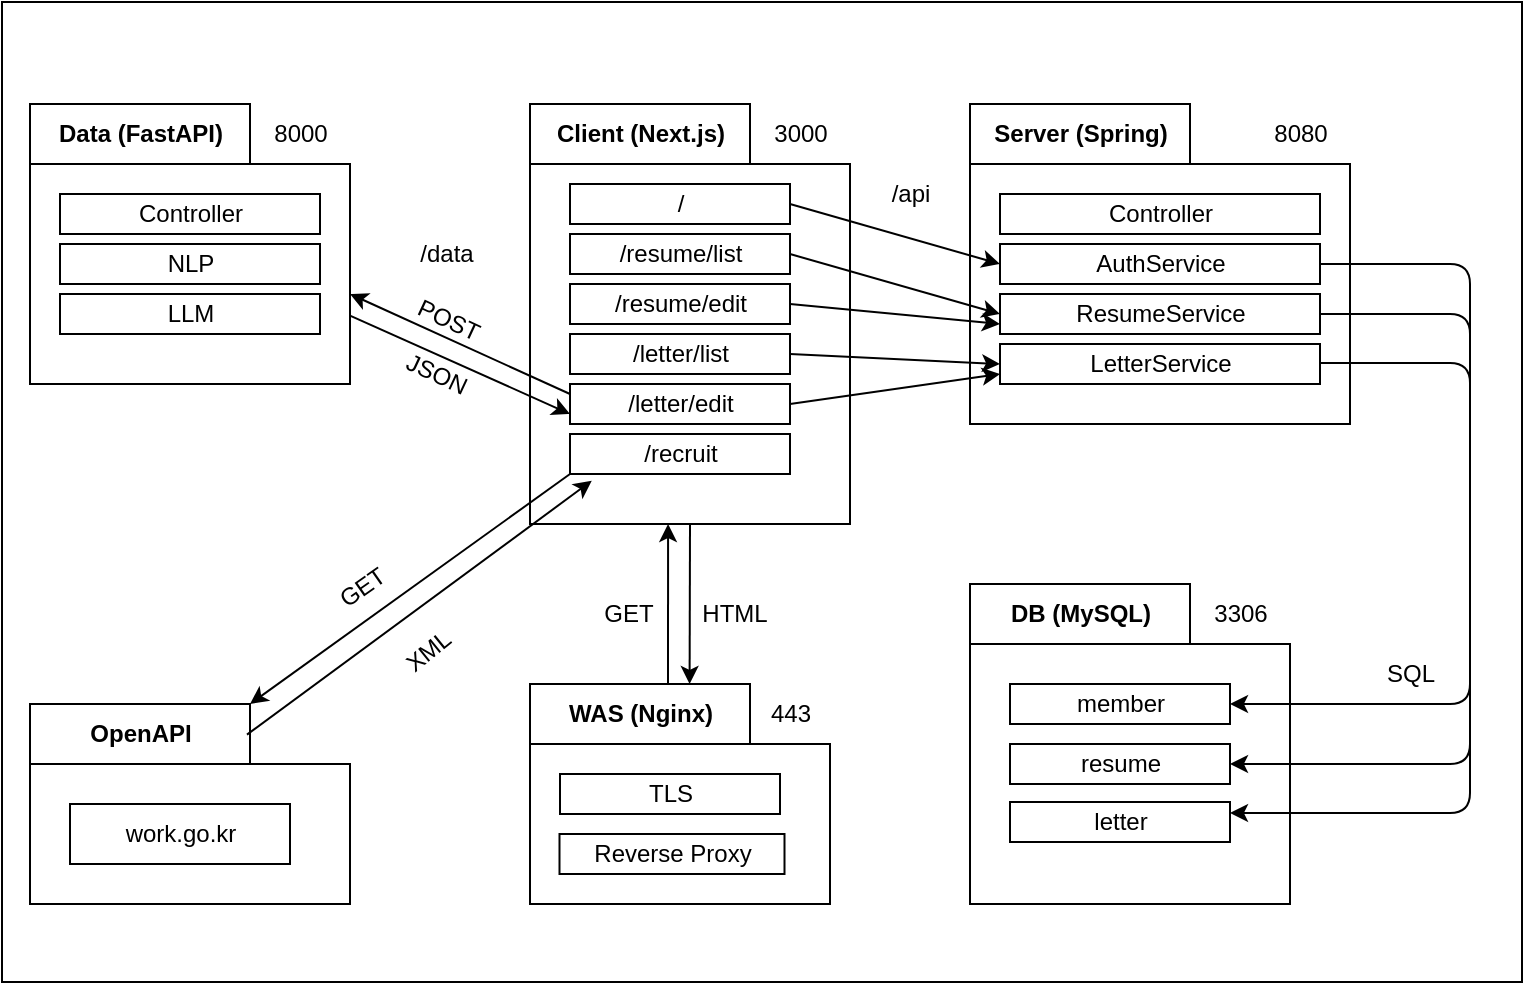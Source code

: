 <mxfile>
    <diagram id="068oyaUkRdceqvpqKm6P" name="Page-1">
        <mxGraphModel dx="937" dy="571" grid="1" gridSize="10" guides="1" tooltips="1" connect="1" arrows="1" fold="1" page="1" pageScale="1" pageWidth="827" pageHeight="583" background="#FFFFFF" math="0" shadow="0">
            <root>
                <mxCell id="0"/>
                <mxCell id="1" parent="0"/>
                <mxCell id="128" value="" style="rounded=0;whiteSpace=wrap;html=1;" vertex="1" parent="1">
                    <mxGeometry x="40" y="40" width="760" height="490" as="geometry"/>
                </mxCell>
                <mxCell id="14" value="Server (Spring)" style="shape=folder;fontStyle=1;tabWidth=110;tabHeight=30;tabPosition=left;html=1;boundedLbl=1;labelInHeader=1;container=1;collapsible=0;recursiveResize=0;" parent="1" vertex="1">
                    <mxGeometry x="524" y="91" width="190" height="160" as="geometry"/>
                </mxCell>
                <mxCell id="15" value="Controller" style="html=1;" parent="14" vertex="1">
                    <mxGeometry width="160" height="20" relative="1" as="geometry">
                        <mxPoint x="15" y="45" as="offset"/>
                    </mxGeometry>
                </mxCell>
                <mxCell id="23" value="AuthService" style="html=1;" parent="14" vertex="1">
                    <mxGeometry x="15" y="70" width="160" height="20" as="geometry"/>
                </mxCell>
                <mxCell id="64" value="ResumeService" style="html=1;" parent="14" vertex="1">
                    <mxGeometry x="15" y="95" width="160" height="20" as="geometry"/>
                </mxCell>
                <mxCell id="65" value="LetterService" style="html=1;" parent="14" vertex="1">
                    <mxGeometry x="15" y="120" width="160" height="20" as="geometry"/>
                </mxCell>
                <mxCell id="69" value="8080" style="text;html=1;align=center;verticalAlign=middle;resizable=0;points=[];autosize=1;strokeColor=none;fillColor=none;" parent="14" vertex="1">
                    <mxGeometry x="140" width="50" height="30" as="geometry"/>
                </mxCell>
                <mxCell id="3" value="OpenAPI" style="shape=folder;fontStyle=1;tabWidth=110;tabHeight=30;tabPosition=left;html=1;boundedLbl=1;labelInHeader=1;container=1;collapsible=0;recursiveResize=0;" parent="1" vertex="1">
                    <mxGeometry x="54" y="391" width="160" height="100" as="geometry"/>
                </mxCell>
                <mxCell id="10" value="work.go.kr" style="html=1;" parent="3" vertex="1">
                    <mxGeometry x="20" y="50" width="110" height="30" as="geometry"/>
                </mxCell>
                <mxCell id="84" style="edgeStyle=none;html=1;exitX=0.5;exitY=1;exitDx=0;exitDy=0;exitPerimeter=0;entryX=0.532;entryY=0;entryDx=0;entryDy=0;entryPerimeter=0;" parent="1" source="12" target="61" edge="1">
                    <mxGeometry relative="1" as="geometry"/>
                </mxCell>
                <mxCell id="12" value="Client (Next.js)" style="shape=folder;fontStyle=1;tabWidth=110;tabHeight=30;tabPosition=left;html=1;boundedLbl=1;labelInHeader=1;container=1;collapsible=0;recursiveResize=0;" parent="1" vertex="1">
                    <mxGeometry x="304" y="91" width="160" height="210" as="geometry"/>
                </mxCell>
                <mxCell id="13" value="/" style="html=1;" parent="12" vertex="1">
                    <mxGeometry width="110" height="20" relative="1" as="geometry">
                        <mxPoint x="20" y="40" as="offset"/>
                    </mxGeometry>
                </mxCell>
                <mxCell id="52" value="/resume/list" style="html=1;" parent="12" vertex="1">
                    <mxGeometry width="110" height="20" relative="1" as="geometry">
                        <mxPoint x="20" y="65" as="offset"/>
                    </mxGeometry>
                </mxCell>
                <mxCell id="53" value="/resume/edit" style="html=1;" parent="12" vertex="1">
                    <mxGeometry x="20" y="90.0" width="110" height="20" as="geometry"/>
                </mxCell>
                <mxCell id="96" style="edgeStyle=none;html=1;exitX=1;exitY=0.5;exitDx=0;exitDy=0;entryX=0;entryY=0.5;entryDx=0;entryDy=0;" parent="12" source="52" target="64" edge="1">
                    <mxGeometry relative="1" as="geometry"/>
                </mxCell>
                <mxCell id="95" style="edgeStyle=none;html=1;exitX=1;exitY=0.5;exitDx=0;exitDy=0;entryX=0;entryY=0.5;entryDx=0;entryDy=0;" parent="12" source="13" target="23" edge="1">
                    <mxGeometry relative="1" as="geometry"/>
                </mxCell>
                <mxCell id="54" value="/letter/list" style="html=1;" parent="12" vertex="1">
                    <mxGeometry x="20" y="115.0" width="110" height="20" as="geometry"/>
                </mxCell>
                <mxCell id="55" value="/letter/edit" style="html=1;" parent="12" vertex="1">
                    <mxGeometry x="20" y="140.0" width="110" height="20" as="geometry"/>
                </mxCell>
                <mxCell id="56" value="/recruit" style="html=1;" parent="12" vertex="1">
                    <mxGeometry x="20" y="165.0" width="110" height="20" as="geometry"/>
                </mxCell>
                <mxCell id="66" value="3000" style="text;html=1;align=center;verticalAlign=middle;resizable=0;points=[];autosize=1;strokeColor=none;fillColor=none;" parent="12" vertex="1">
                    <mxGeometry x="110" width="50" height="30" as="geometry"/>
                </mxCell>
                <mxCell id="110" style="edgeStyle=none;html=1;entryX=0;entryY=0.75;entryDx=0;entryDy=0;" parent="1" source="44" target="55" edge="1">
                    <mxGeometry relative="1" as="geometry"/>
                </mxCell>
                <mxCell id="44" value="Data (FastAPI)" style="shape=folder;fontStyle=1;tabWidth=110;tabHeight=30;tabPosition=left;html=1;boundedLbl=1;labelInHeader=1;container=1;collapsible=0;recursiveResize=0;" parent="1" vertex="1">
                    <mxGeometry x="54" y="91" width="160" height="140" as="geometry"/>
                </mxCell>
                <mxCell id="45" value="Controller" style="html=1;" parent="44" vertex="1">
                    <mxGeometry width="130" height="20" relative="1" as="geometry">
                        <mxPoint x="15" y="45" as="offset"/>
                    </mxGeometry>
                </mxCell>
                <mxCell id="68" value="8000" style="text;html=1;align=center;verticalAlign=middle;resizable=0;points=[];autosize=1;strokeColor=none;fillColor=none;" parent="44" vertex="1">
                    <mxGeometry x="110" width="50" height="30" as="geometry"/>
                </mxCell>
                <mxCell id="108" value="NLP" style="html=1;" parent="44" vertex="1">
                    <mxGeometry width="130" height="20" relative="1" as="geometry">
                        <mxPoint x="15" y="70" as="offset"/>
                    </mxGeometry>
                </mxCell>
                <mxCell id="122" value="LLM" style="html=1;" parent="44" vertex="1">
                    <mxGeometry width="130" height="20" relative="1" as="geometry">
                        <mxPoint x="15" y="95" as="offset"/>
                    </mxGeometry>
                </mxCell>
                <mxCell id="82" style="edgeStyle=none;html=1;exitX=0;exitY=0;exitDx=55;exitDy=0;exitPerimeter=0;entryX=0.344;entryY=1;entryDx=0;entryDy=0;entryPerimeter=0;" parent="1" edge="1">
                    <mxGeometry relative="1" as="geometry">
                        <mxPoint x="373" y="381" as="sourcePoint"/>
                        <mxPoint x="373.04" y="301" as="targetPoint"/>
                    </mxGeometry>
                </mxCell>
                <mxCell id="61" value="WAS (Nginx)" style="shape=folder;fontStyle=1;tabWidth=110;tabHeight=30;tabPosition=left;html=1;boundedLbl=1;labelInHeader=1;container=1;collapsible=0;recursiveResize=0;" parent="1" vertex="1">
                    <mxGeometry x="304" y="381" width="150" height="110" as="geometry"/>
                </mxCell>
                <mxCell id="62" value="TLS" style="html=1;" parent="61" vertex="1">
                    <mxGeometry width="110" height="20" relative="1" as="geometry">
                        <mxPoint x="15" y="45" as="offset"/>
                    </mxGeometry>
                </mxCell>
                <mxCell id="63" value="Reverse Proxy" style="html=1;" parent="61" vertex="1">
                    <mxGeometry x="14.75" y="75" width="112.5" height="20" as="geometry"/>
                </mxCell>
                <mxCell id="67" value="443" style="text;html=1;align=center;verticalAlign=middle;resizable=0;points=[];autosize=1;strokeColor=none;fillColor=none;" parent="61" vertex="1">
                    <mxGeometry x="110" width="40" height="30" as="geometry"/>
                </mxCell>
                <mxCell id="83" value="GET" style="text;html=1;align=center;verticalAlign=middle;resizable=0;points=[];autosize=1;strokeColor=none;fillColor=none;" parent="1" vertex="1">
                    <mxGeometry x="328" y="331" width="50" height="30" as="geometry"/>
                </mxCell>
                <mxCell id="86" value="GET" style="text;html=1;align=center;verticalAlign=middle;resizable=0;points=[];autosize=1;strokeColor=none;fillColor=none;rotation=-35;" parent="1" vertex="1">
                    <mxGeometry x="195" y="318" width="50" height="30" as="geometry"/>
                </mxCell>
                <mxCell id="89" value="XML" style="text;html=1;align=center;verticalAlign=middle;resizable=0;points=[];autosize=1;strokeColor=none;fillColor=none;rotation=-39;" parent="1" vertex="1">
                    <mxGeometry x="228" y="350" width="50" height="30" as="geometry"/>
                </mxCell>
                <mxCell id="92" style="edgeStyle=none;html=1;exitX=0;exitY=1;exitDx=0;exitDy=0;entryX=0;entryY=0;entryDx=110;entryDy=0;entryPerimeter=0;" parent="1" source="56" target="3" edge="1">
                    <mxGeometry relative="1" as="geometry"/>
                </mxCell>
                <mxCell id="93" style="edgeStyle=none;html=1;exitX=0.678;exitY=0.153;exitDx=0;exitDy=0;exitPerimeter=0;entryX=0.099;entryY=1.169;entryDx=0;entryDy=0;entryPerimeter=0;" parent="1" source="3" target="56" edge="1">
                    <mxGeometry relative="1" as="geometry"/>
                </mxCell>
                <mxCell id="94" value="HTML" style="text;html=1;align=center;verticalAlign=middle;resizable=0;points=[];autosize=1;strokeColor=none;fillColor=none;" parent="1" vertex="1">
                    <mxGeometry x="376" y="331" width="60" height="30" as="geometry"/>
                </mxCell>
                <mxCell id="97" style="edgeStyle=none;html=1;exitX=1;exitY=0.5;exitDx=0;exitDy=0;entryX=0;entryY=0.75;entryDx=0;entryDy=0;" parent="1" source="53" target="64" edge="1">
                    <mxGeometry relative="1" as="geometry">
                        <mxPoint x="544" y="201" as="targetPoint"/>
                    </mxGeometry>
                </mxCell>
                <mxCell id="99" style="edgeStyle=none;html=1;exitX=1;exitY=0.5;exitDx=0;exitDy=0;entryX=0;entryY=0.5;entryDx=0;entryDy=0;" parent="1" source="54" target="65" edge="1">
                    <mxGeometry relative="1" as="geometry"/>
                </mxCell>
                <mxCell id="100" style="edgeStyle=none;html=1;exitX=1;exitY=0.5;exitDx=0;exitDy=0;entryX=0;entryY=0.75;entryDx=0;entryDy=0;" parent="1" source="55" target="65" edge="1">
                    <mxGeometry relative="1" as="geometry"/>
                </mxCell>
                <mxCell id="101" value="DB (MySQL)" style="shape=folder;fontStyle=1;tabWidth=110;tabHeight=30;tabPosition=left;html=1;boundedLbl=1;labelInHeader=1;container=1;collapsible=0;recursiveResize=0;" parent="1" vertex="1">
                    <mxGeometry x="524" y="331" width="160" height="160" as="geometry"/>
                </mxCell>
                <mxCell id="102" value="member" style="html=1;" parent="101" vertex="1">
                    <mxGeometry width="110" height="20" relative="1" as="geometry">
                        <mxPoint x="20" y="50" as="offset"/>
                    </mxGeometry>
                </mxCell>
                <mxCell id="103" value="letter" style="html=1;" parent="101" vertex="1">
                    <mxGeometry x="20" y="109" width="110" height="20" as="geometry"/>
                </mxCell>
                <mxCell id="104" value="resume" style="html=1;" parent="101" vertex="1">
                    <mxGeometry x="20" y="80" width="110" height="20" as="geometry"/>
                </mxCell>
                <mxCell id="105" value="3306" style="text;html=1;align=center;verticalAlign=middle;resizable=0;points=[];autosize=1;strokeColor=none;fillColor=none;" parent="101" vertex="1">
                    <mxGeometry x="110" width="50" height="30" as="geometry"/>
                </mxCell>
                <mxCell id="106" style="edgeStyle=none;html=1;exitX=1;exitY=0.5;exitDx=0;exitDy=0;entryX=1;entryY=0.5;entryDx=0;entryDy=0;" parent="1" source="23" target="102" edge="1">
                    <mxGeometry relative="1" as="geometry">
                        <mxPoint x="704" y="461" as="targetPoint"/>
                        <Array as="points">
                            <mxPoint x="774" y="171"/>
                            <mxPoint x="774" y="391"/>
                        </Array>
                    </mxGeometry>
                </mxCell>
                <mxCell id="107" style="edgeStyle=none;html=1;exitX=0;exitY=0.25;exitDx=0;exitDy=0;" parent="1" source="55" edge="1">
                    <mxGeometry relative="1" as="geometry">
                        <mxPoint x="214" y="186" as="targetPoint"/>
                    </mxGeometry>
                </mxCell>
                <mxCell id="109" value="POST" style="text;html=1;align=center;verticalAlign=middle;resizable=0;points=[];autosize=1;strokeColor=none;fillColor=none;rotation=25;" parent="1" vertex="1">
                    <mxGeometry x="233" y="184" width="60" height="30" as="geometry"/>
                </mxCell>
                <mxCell id="114" style="edgeStyle=none;html=1;exitX=1;exitY=0.5;exitDx=0;exitDy=0;entryX=1;entryY=0.5;entryDx=0;entryDy=0;" parent="1" source="64" target="104" edge="1">
                    <mxGeometry relative="1" as="geometry">
                        <mxPoint x="654" y="391" as="targetPoint"/>
                        <mxPoint x="699" y="171" as="sourcePoint"/>
                        <Array as="points">
                            <mxPoint x="774" y="196"/>
                            <mxPoint x="774" y="421"/>
                        </Array>
                    </mxGeometry>
                </mxCell>
                <mxCell id="115" style="edgeStyle=none;html=1;exitX=1;exitY=0.5;exitDx=0;exitDy=0;entryX=1;entryY=0.5;entryDx=0;entryDy=0;" parent="1" edge="1">
                    <mxGeometry relative="1" as="geometry">
                        <mxPoint x="654" y="445.5" as="targetPoint"/>
                        <mxPoint x="699" y="220.5" as="sourcePoint"/>
                        <Array as="points">
                            <mxPoint x="774" y="220.5"/>
                            <mxPoint x="774" y="445.5"/>
                        </Array>
                    </mxGeometry>
                </mxCell>
                <mxCell id="117" value="SQL" style="text;html=1;align=center;verticalAlign=middle;resizable=0;points=[];autosize=1;strokeColor=none;fillColor=none;" parent="1" vertex="1">
                    <mxGeometry x="719" y="361" width="50" height="30" as="geometry"/>
                </mxCell>
                <mxCell id="123" value="JSON" style="text;html=1;align=center;verticalAlign=middle;resizable=0;points=[];autosize=1;strokeColor=none;fillColor=none;rotation=25;" parent="1" vertex="1">
                    <mxGeometry x="227" y="211" width="60" height="30" as="geometry"/>
                </mxCell>
                <mxCell id="125" value="/api" style="text;html=1;align=center;verticalAlign=middle;resizable=0;points=[];autosize=1;strokeColor=none;fillColor=none;" parent="1" vertex="1">
                    <mxGeometry x="474" y="121" width="40" height="30" as="geometry"/>
                </mxCell>
                <mxCell id="127" value="/data" style="text;html=1;align=center;verticalAlign=middle;resizable=0;points=[];autosize=1;strokeColor=none;fillColor=none;" parent="1" vertex="1">
                    <mxGeometry x="237" y="151" width="50" height="30" as="geometry"/>
                </mxCell>
            </root>
        </mxGraphModel>
    </diagram>
</mxfile>